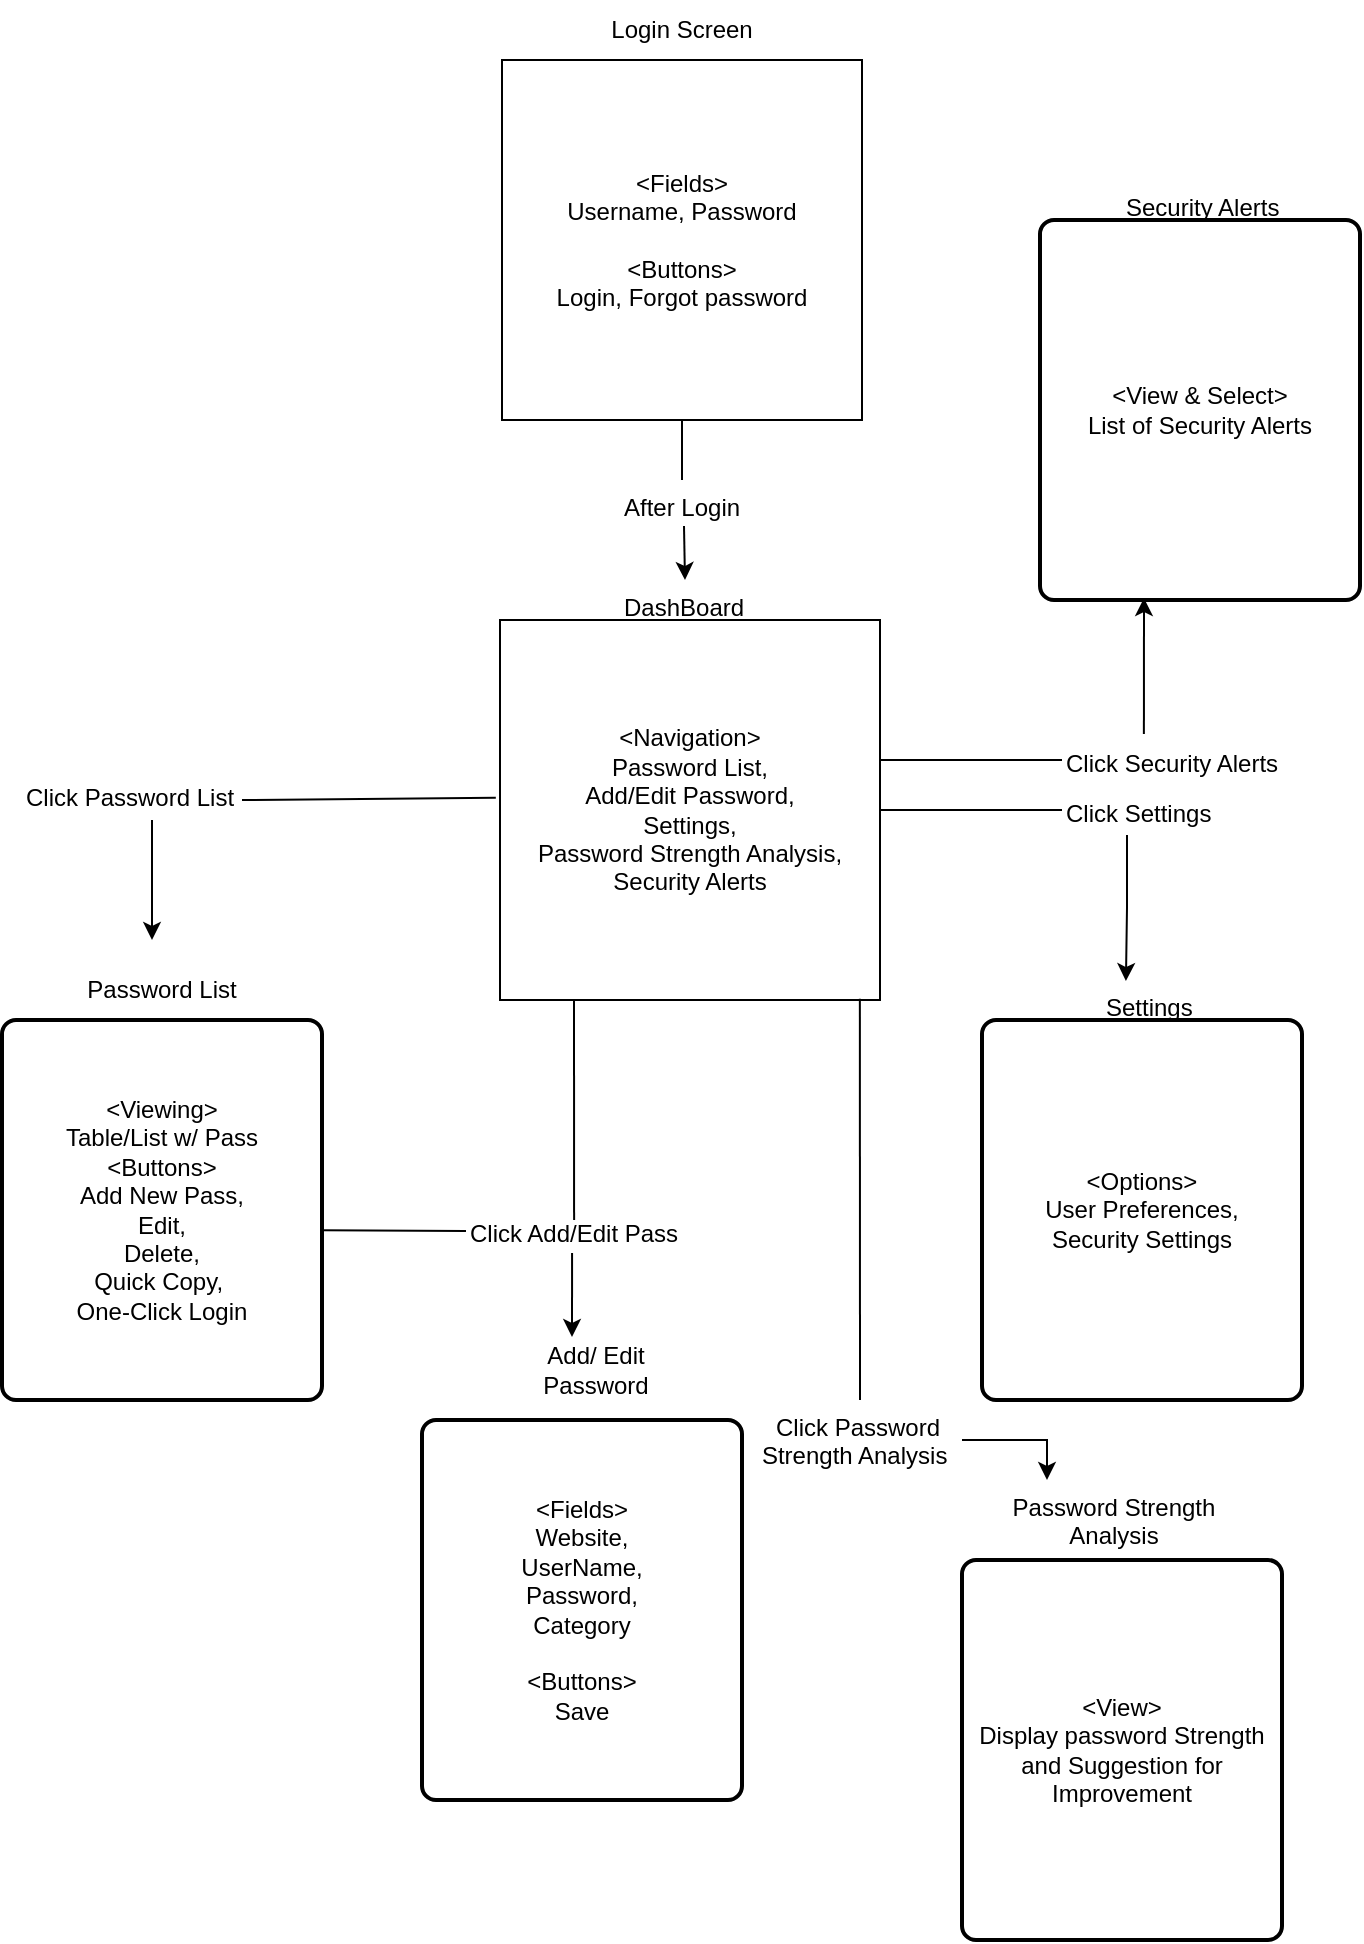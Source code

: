 <mxfile version="24.4.8" type="device">
  <diagram id="C5RBs43oDa-KdzZeNtuy" name="Page-1">
    <mxGraphModel dx="954" dy="593" grid="1" gridSize="10" guides="1" tooltips="1" connect="1" arrows="1" fold="1" page="1" pageScale="1" pageWidth="827" pageHeight="1169" math="0" shadow="0">
      <root>
        <mxCell id="WIyWlLk6GJQsqaUBKTNV-0" />
        <mxCell id="WIyWlLk6GJQsqaUBKTNV-1" parent="WIyWlLk6GJQsqaUBKTNV-0" />
        <mxCell id="3fx-p6HcElgktByNlLMN-0" value="&amp;lt;Fields&amp;gt;&lt;div&gt;Username, Password&lt;/div&gt;&lt;div&gt;&lt;br&gt;&lt;/div&gt;&lt;div&gt;&amp;lt;Buttons&amp;gt;&lt;/div&gt;&lt;div&gt;Login, Forgot password&lt;/div&gt;" style="whiteSpace=wrap;html=1;aspect=fixed;" vertex="1" parent="WIyWlLk6GJQsqaUBKTNV-1">
          <mxGeometry x="320" y="120" width="180" height="180" as="geometry" />
        </mxCell>
        <mxCell id="3fx-p6HcElgktByNlLMN-1" value="Login Screen" style="text;html=1;align=center;verticalAlign=middle;whiteSpace=wrap;rounded=0;" vertex="1" parent="WIyWlLk6GJQsqaUBKTNV-1">
          <mxGeometry x="370" y="90" width="80" height="30" as="geometry" />
        </mxCell>
        <mxCell id="3fx-p6HcElgktByNlLMN-4" value="&amp;lt;Navigation&amp;gt;&lt;div&gt;Password List,&lt;/div&gt;&lt;div&gt;Add/Edit Password,&lt;/div&gt;&lt;div&gt;Settings,&lt;/div&gt;&lt;div&gt;Password Strength Analysis,&lt;/div&gt;&lt;div&gt;Security Alerts&lt;/div&gt;" style="whiteSpace=wrap;html=1;aspect=fixed;" vertex="1" parent="WIyWlLk6GJQsqaUBKTNV-1">
          <mxGeometry x="319" y="400" width="190" height="190" as="geometry" />
        </mxCell>
        <mxCell id="3fx-p6HcElgktByNlLMN-5" value="&lt;div style=&quot;text-align: center;&quot;&gt;&lt;span style=&quot;background-color: initial;&quot;&gt;DashBoard&lt;/span&gt;&lt;/div&gt;" style="text;whiteSpace=wrap;html=1;" vertex="1" parent="WIyWlLk6GJQsqaUBKTNV-1">
          <mxGeometry x="379" y="380" width="130" height="40" as="geometry" />
        </mxCell>
        <mxCell id="3fx-p6HcElgktByNlLMN-8" value="&amp;lt;Options&amp;gt;&lt;div&gt;User Preferences,&lt;/div&gt;&lt;div&gt;Security Settings&lt;/div&gt;" style="rounded=1;whiteSpace=wrap;html=1;absoluteArcSize=1;arcSize=14;strokeWidth=2;" vertex="1" parent="WIyWlLk6GJQsqaUBKTNV-1">
          <mxGeometry x="560" y="600" width="160" height="190" as="geometry" />
        </mxCell>
        <mxCell id="3fx-p6HcElgktByNlLMN-9" value="&lt;div style=&quot;text-align: center;&quot;&gt;&lt;span style=&quot;background-color: initial;&quot;&gt;After Login&lt;/span&gt;&lt;/div&gt;" style="text;whiteSpace=wrap;html=1;" vertex="1" parent="WIyWlLk6GJQsqaUBKTNV-1">
          <mxGeometry x="379" y="330" width="100" height="20" as="geometry" />
        </mxCell>
        <mxCell id="3fx-p6HcElgktByNlLMN-10" value="" style="endArrow=none;html=1;rounded=0;entryX=0.5;entryY=1;entryDx=0;entryDy=0;" edge="1" parent="WIyWlLk6GJQsqaUBKTNV-1" target="3fx-p6HcElgktByNlLMN-0">
          <mxGeometry width="50" height="50" relative="1" as="geometry">
            <mxPoint x="410" y="330" as="sourcePoint" />
            <mxPoint x="330" y="350" as="targetPoint" />
          </mxGeometry>
        </mxCell>
        <mxCell id="3fx-p6HcElgktByNlLMN-12" value="" style="endArrow=classic;html=1;rounded=0;entryX=0.25;entryY=0;entryDx=0;entryDy=0;exitX=0.32;exitY=1.15;exitDx=0;exitDy=0;exitPerimeter=0;" edge="1" parent="WIyWlLk6GJQsqaUBKTNV-1" source="3fx-p6HcElgktByNlLMN-9" target="3fx-p6HcElgktByNlLMN-5">
          <mxGeometry width="50" height="50" relative="1" as="geometry">
            <mxPoint x="480" y="320" as="sourcePoint" />
            <mxPoint x="330" y="350" as="targetPoint" />
          </mxGeometry>
        </mxCell>
        <mxCell id="3fx-p6HcElgktByNlLMN-13" value="&amp;lt;Fields&amp;gt;&lt;div&gt;Website,&lt;/div&gt;&lt;div&gt;UserName,&lt;/div&gt;&lt;div&gt;Password,&lt;/div&gt;&lt;div&gt;Category&lt;/div&gt;&lt;div&gt;&lt;br&gt;&lt;/div&gt;&lt;div&gt;&amp;lt;Buttons&amp;gt;&lt;/div&gt;&lt;div&gt;Save&lt;/div&gt;" style="rounded=1;whiteSpace=wrap;html=1;absoluteArcSize=1;arcSize=14;strokeWidth=2;" vertex="1" parent="WIyWlLk6GJQsqaUBKTNV-1">
          <mxGeometry x="280" y="800" width="160" height="190" as="geometry" />
        </mxCell>
        <mxCell id="3fx-p6HcElgktByNlLMN-14" value="&amp;lt;Viewing&amp;gt;&lt;div&gt;Table/List w/ Pass&lt;/div&gt;&lt;div&gt;&amp;lt;Buttons&amp;gt;&lt;/div&gt;&lt;div&gt;Add New Pass,&lt;/div&gt;&lt;div&gt;Edit,&lt;/div&gt;&lt;div&gt;Delete,&lt;/div&gt;&lt;div&gt;Quick Copy,&amp;nbsp;&lt;/div&gt;&lt;div&gt;One-Click Login&lt;/div&gt;" style="rounded=1;whiteSpace=wrap;html=1;absoluteArcSize=1;arcSize=14;strokeWidth=2;" vertex="1" parent="WIyWlLk6GJQsqaUBKTNV-1">
          <mxGeometry x="70" y="600" width="160" height="190" as="geometry" />
        </mxCell>
        <mxCell id="3fx-p6HcElgktByNlLMN-15" value="Add/ Edit Password" style="text;html=1;align=center;verticalAlign=middle;whiteSpace=wrap;rounded=0;" vertex="1" parent="WIyWlLk6GJQsqaUBKTNV-1">
          <mxGeometry x="317" y="760" width="100" height="30" as="geometry" />
        </mxCell>
        <mxCell id="3fx-p6HcElgktByNlLMN-17" value="Password List" style="text;html=1;align=center;verticalAlign=middle;whiteSpace=wrap;rounded=0;" vertex="1" parent="WIyWlLk6GJQsqaUBKTNV-1">
          <mxGeometry x="110" y="570" width="80" height="30" as="geometry" />
        </mxCell>
        <mxCell id="3fx-p6HcElgktByNlLMN-19" value="" style="endArrow=none;html=1;rounded=0;exitX=-0.011;exitY=0.468;exitDx=0;exitDy=0;exitPerimeter=0;" edge="1" parent="WIyWlLk6GJQsqaUBKTNV-1" source="3fx-p6HcElgktByNlLMN-4">
          <mxGeometry width="50" height="50" relative="1" as="geometry">
            <mxPoint x="310" y="490" as="sourcePoint" />
            <mxPoint x="190" y="490" as="targetPoint" />
          </mxGeometry>
        </mxCell>
        <mxCell id="3fx-p6HcElgktByNlLMN-20" value="&lt;div style=&quot;text-align: center;&quot;&gt;Click Password List&lt;/div&gt;" style="text;whiteSpace=wrap;html=1;" vertex="1" parent="WIyWlLk6GJQsqaUBKTNV-1">
          <mxGeometry x="80" y="475" width="130" height="25" as="geometry" />
        </mxCell>
        <mxCell id="3fx-p6HcElgktByNlLMN-22" value="" style="endArrow=classic;html=1;rounded=0;exitX=0.5;exitY=1;exitDx=0;exitDy=0;" edge="1" parent="WIyWlLk6GJQsqaUBKTNV-1" source="3fx-p6HcElgktByNlLMN-20">
          <mxGeometry width="50" height="50" relative="1" as="geometry">
            <mxPoint x="421" y="363" as="sourcePoint" />
            <mxPoint x="145" y="560" as="targetPoint" />
          </mxGeometry>
        </mxCell>
        <mxCell id="3fx-p6HcElgktByNlLMN-24" value="" style="endArrow=none;html=1;rounded=0;exitX=0.385;exitY=0.28;exitDx=0;exitDy=0;exitPerimeter=0;" edge="1" parent="WIyWlLk6GJQsqaUBKTNV-1">
          <mxGeometry width="50" height="50" relative="1" as="geometry">
            <mxPoint x="356.05" y="700" as="sourcePoint" />
            <mxPoint x="356" y="590" as="targetPoint" />
          </mxGeometry>
        </mxCell>
        <mxCell id="3fx-p6HcElgktByNlLMN-25" value="&lt;div style=&quot;text-align: center;&quot;&gt;Click Add/Edit Pass&lt;/div&gt;" style="text;whiteSpace=wrap;html=1;" vertex="1" parent="WIyWlLk6GJQsqaUBKTNV-1">
          <mxGeometry x="302" y="693" width="130" height="25" as="geometry" />
        </mxCell>
        <mxCell id="3fx-p6HcElgktByNlLMN-29" value="" style="endArrow=none;html=1;rounded=0;entryX=1;entryY=0.553;entryDx=0;entryDy=0;entryPerimeter=0;exitX=0;exitY=0.5;exitDx=0;exitDy=0;" edge="1" parent="WIyWlLk6GJQsqaUBKTNV-1" source="3fx-p6HcElgktByNlLMN-25" target="3fx-p6HcElgktByNlLMN-14">
          <mxGeometry width="50" height="50" relative="1" as="geometry">
            <mxPoint x="409" y="700" as="sourcePoint" />
            <mxPoint x="409" y="602" as="targetPoint" />
          </mxGeometry>
        </mxCell>
        <mxCell id="3fx-p6HcElgktByNlLMN-30" value="" style="endArrow=classic;html=1;rounded=0;entryX=0.38;entryY=-0.05;entryDx=0;entryDy=0;exitX=0.408;exitY=0.94;exitDx=0;exitDy=0;exitPerimeter=0;entryPerimeter=0;" edge="1" parent="WIyWlLk6GJQsqaUBKTNV-1" source="3fx-p6HcElgktByNlLMN-25" target="3fx-p6HcElgktByNlLMN-15">
          <mxGeometry width="50" height="50" relative="1" as="geometry">
            <mxPoint x="354.01" y="721" as="sourcePoint" />
            <mxPoint x="364" y="760" as="targetPoint" />
            <Array as="points" />
          </mxGeometry>
        </mxCell>
        <mxCell id="3fx-p6HcElgktByNlLMN-31" value="&lt;div style=&quot;text-align: center;&quot;&gt;Settings&lt;/div&gt;" style="text;whiteSpace=wrap;html=1;" vertex="1" parent="WIyWlLk6GJQsqaUBKTNV-1">
          <mxGeometry x="620" y="580" width="130" height="20" as="geometry" />
        </mxCell>
        <mxCell id="3fx-p6HcElgktByNlLMN-32" value="" style="endArrow=none;html=1;rounded=0;entryX=1;entryY=0.5;entryDx=0;entryDy=0;exitX=0;exitY=0.5;exitDx=0;exitDy=0;" edge="1" parent="WIyWlLk6GJQsqaUBKTNV-1" source="3fx-p6HcElgktByNlLMN-33" target="3fx-p6HcElgktByNlLMN-4">
          <mxGeometry width="50" height="50" relative="1" as="geometry">
            <mxPoint x="590" y="495" as="sourcePoint" />
            <mxPoint x="409" y="602" as="targetPoint" />
          </mxGeometry>
        </mxCell>
        <mxCell id="3fx-p6HcElgktByNlLMN-33" value="&lt;div style=&quot;text-align: center;&quot;&gt;Click Settings&lt;/div&gt;" style="text;whiteSpace=wrap;html=1;" vertex="1" parent="WIyWlLk6GJQsqaUBKTNV-1">
          <mxGeometry x="600" y="482.5" width="130" height="25" as="geometry" />
        </mxCell>
        <mxCell id="3fx-p6HcElgktByNlLMN-35" style="edgeStyle=orthogonalEdgeStyle;rounded=0;orthogonalLoop=1;jettySize=auto;html=1;exitX=0.25;exitY=1;exitDx=0;exitDy=0;entryX=0.092;entryY=0.025;entryDx=0;entryDy=0;entryPerimeter=0;" edge="1" parent="WIyWlLk6GJQsqaUBKTNV-1" source="3fx-p6HcElgktByNlLMN-33" target="3fx-p6HcElgktByNlLMN-31">
          <mxGeometry relative="1" as="geometry" />
        </mxCell>
        <mxCell id="3fx-p6HcElgktByNlLMN-36" value="&lt;div&gt;&amp;lt;View&amp;gt;&lt;/div&gt;Display password Strength and Suggestion for Improvement" style="rounded=1;whiteSpace=wrap;html=1;absoluteArcSize=1;arcSize=14;strokeWidth=2;" vertex="1" parent="WIyWlLk6GJQsqaUBKTNV-1">
          <mxGeometry x="550" y="870" width="160" height="190" as="geometry" />
        </mxCell>
        <mxCell id="3fx-p6HcElgktByNlLMN-37" value="&lt;div style=&quot;text-align: center;&quot;&gt;Password Strength Analysis&lt;/div&gt;" style="text;whiteSpace=wrap;html=1;" vertex="1" parent="WIyWlLk6GJQsqaUBKTNV-1">
          <mxGeometry x="560" y="830" width="130" height="25" as="geometry" />
        </mxCell>
        <mxCell id="3fx-p6HcElgktByNlLMN-39" value="" style="endArrow=none;html=1;rounded=0;entryX=0.947;entryY=0.997;entryDx=0;entryDy=0;entryPerimeter=0;" edge="1" parent="WIyWlLk6GJQsqaUBKTNV-1" target="3fx-p6HcElgktByNlLMN-4">
          <mxGeometry width="50" height="50" relative="1" as="geometry">
            <mxPoint x="499" y="790" as="sourcePoint" />
            <mxPoint x="480" y="620" as="targetPoint" />
          </mxGeometry>
        </mxCell>
        <mxCell id="3fx-p6HcElgktByNlLMN-41" value="&lt;div style=&quot;text-align: center;&quot;&gt;Click Password Strength Analysis&amp;nbsp;&lt;/div&gt;" style="text;whiteSpace=wrap;html=1;" vertex="1" parent="WIyWlLk6GJQsqaUBKTNV-1">
          <mxGeometry x="432" y="790" width="130" height="25" as="geometry" />
        </mxCell>
        <mxCell id="3fx-p6HcElgktByNlLMN-42" style="edgeStyle=orthogonalEdgeStyle;rounded=0;orthogonalLoop=1;jettySize=auto;html=1;entryX=0.25;entryY=0;entryDx=0;entryDy=0;" edge="1" parent="WIyWlLk6GJQsqaUBKTNV-1" target="3fx-p6HcElgktByNlLMN-37">
          <mxGeometry relative="1" as="geometry">
            <mxPoint x="550" y="810" as="sourcePoint" />
            <mxPoint x="580" y="888" as="targetPoint" />
            <Array as="points">
              <mxPoint x="554" y="810" />
              <mxPoint x="593" y="810" />
            </Array>
          </mxGeometry>
        </mxCell>
        <mxCell id="3fx-p6HcElgktByNlLMN-43" value="&amp;lt;View &amp;amp; Select&amp;gt;&lt;div&gt;List of Security Alerts&lt;/div&gt;" style="rounded=1;whiteSpace=wrap;html=1;absoluteArcSize=1;arcSize=14;strokeWidth=2;" vertex="1" parent="WIyWlLk6GJQsqaUBKTNV-1">
          <mxGeometry x="589" y="200" width="160" height="190" as="geometry" />
        </mxCell>
        <mxCell id="3fx-p6HcElgktByNlLMN-44" value="&lt;div style=&quot;text-align: center;&quot;&gt;Security Alerts&lt;/div&gt;" style="text;whiteSpace=wrap;html=1;" vertex="1" parent="WIyWlLk6GJQsqaUBKTNV-1">
          <mxGeometry x="630" y="180" width="100" height="20" as="geometry" />
        </mxCell>
        <mxCell id="3fx-p6HcElgktByNlLMN-45" value="" style="endArrow=none;html=1;rounded=0;entryX=1;entryY=0.5;entryDx=0;entryDy=0;exitX=0;exitY=0.5;exitDx=0;exitDy=0;" edge="1" parent="WIyWlLk6GJQsqaUBKTNV-1">
          <mxGeometry width="50" height="50" relative="1" as="geometry">
            <mxPoint x="600" y="470" as="sourcePoint" />
            <mxPoint x="509" y="470" as="targetPoint" />
          </mxGeometry>
        </mxCell>
        <mxCell id="3fx-p6HcElgktByNlLMN-46" value="&lt;div style=&quot;text-align: center;&quot;&gt;Click Security Alerts&lt;/div&gt;" style="text;whiteSpace=wrap;html=1;" vertex="1" parent="WIyWlLk6GJQsqaUBKTNV-1">
          <mxGeometry x="600" y="457.5" width="130" height="25" as="geometry" />
        </mxCell>
        <mxCell id="3fx-p6HcElgktByNlLMN-47" style="edgeStyle=orthogonalEdgeStyle;rounded=0;orthogonalLoop=1;jettySize=auto;html=1;entryX=0.325;entryY=0.995;entryDx=0;entryDy=0;entryPerimeter=0;exitX=0.315;exitY=-0.02;exitDx=0;exitDy=0;exitPerimeter=0;" edge="1" parent="WIyWlLk6GJQsqaUBKTNV-1" source="3fx-p6HcElgktByNlLMN-46" target="3fx-p6HcElgktByNlLMN-43">
          <mxGeometry relative="1" as="geometry">
            <mxPoint x="642" y="450" as="sourcePoint" />
            <mxPoint x="642" y="591" as="targetPoint" />
          </mxGeometry>
        </mxCell>
      </root>
    </mxGraphModel>
  </diagram>
</mxfile>

